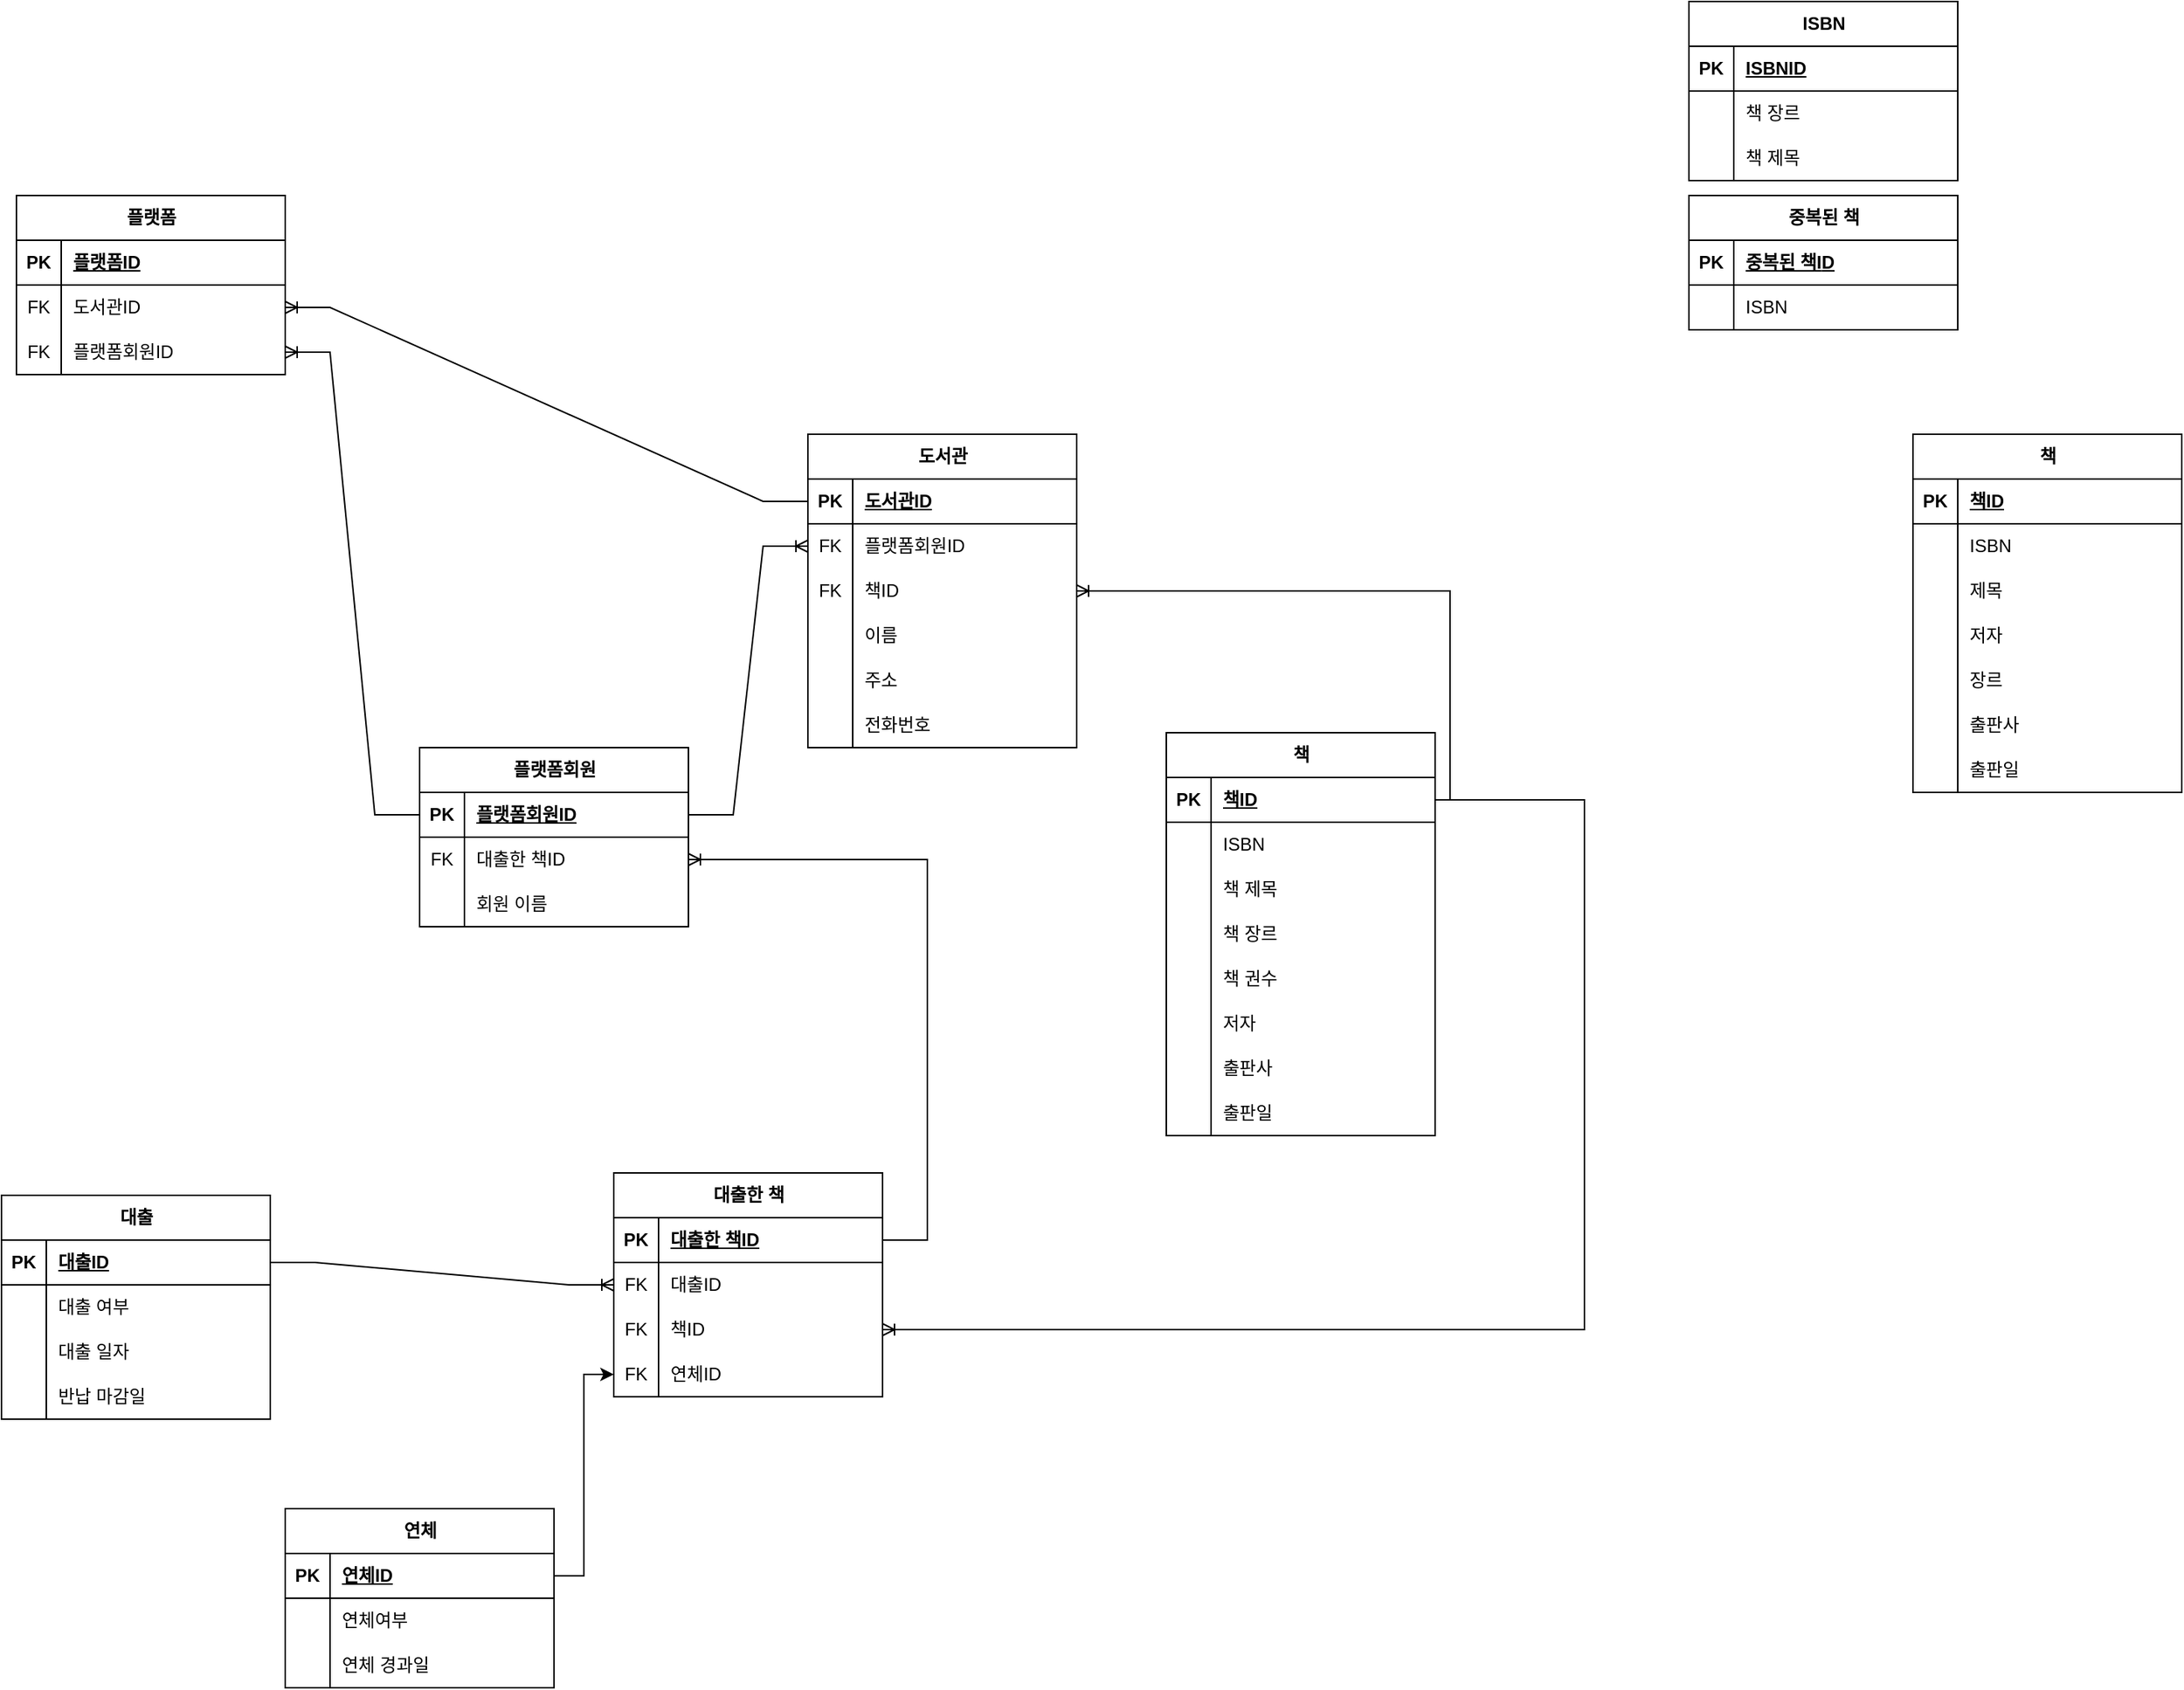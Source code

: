 <mxfile version="24.9.1">
  <diagram id="AEoXx_eNBDcW38sWcuFt" name="페이지-1">
    <mxGraphModel dx="2176" dy="3275" grid="1" gridSize="10" guides="1" tooltips="1" connect="1" arrows="1" fold="1" page="1" pageScale="1" pageWidth="827" pageHeight="1169" math="0" shadow="0">
      <root>
        <mxCell id="0" />
        <mxCell id="1" parent="0" />
        <mxCell id="KxK1jOh_eO-APewOJ8Tg-1" value="플랫폼회원" style="shape=table;startSize=30;container=1;collapsible=1;childLayout=tableLayout;fixedRows=1;rowLines=0;fontStyle=1;align=center;resizeLast=1;html=1;" vertex="1" parent="1">
          <mxGeometry x="110" y="240" width="180" height="120" as="geometry" />
        </mxCell>
        <mxCell id="KxK1jOh_eO-APewOJ8Tg-2" value="" style="shape=tableRow;horizontal=0;startSize=0;swimlaneHead=0;swimlaneBody=0;fillColor=none;collapsible=0;dropTarget=0;points=[[0,0.5],[1,0.5]];portConstraint=eastwest;top=0;left=0;right=0;bottom=1;" vertex="1" parent="KxK1jOh_eO-APewOJ8Tg-1">
          <mxGeometry y="30" width="180" height="30" as="geometry" />
        </mxCell>
        <mxCell id="KxK1jOh_eO-APewOJ8Tg-3" value="PK" style="shape=partialRectangle;connectable=0;fillColor=none;top=0;left=0;bottom=0;right=0;fontStyle=1;overflow=hidden;whiteSpace=wrap;html=1;" vertex="1" parent="KxK1jOh_eO-APewOJ8Tg-2">
          <mxGeometry width="30" height="30" as="geometry">
            <mxRectangle width="30" height="30" as="alternateBounds" />
          </mxGeometry>
        </mxCell>
        <mxCell id="KxK1jOh_eO-APewOJ8Tg-4" value="플랫폼회원ID" style="shape=partialRectangle;connectable=0;fillColor=none;top=0;left=0;bottom=0;right=0;align=left;spacingLeft=6;fontStyle=5;overflow=hidden;whiteSpace=wrap;html=1;" vertex="1" parent="KxK1jOh_eO-APewOJ8Tg-2">
          <mxGeometry x="30" width="150" height="30" as="geometry">
            <mxRectangle width="150" height="30" as="alternateBounds" />
          </mxGeometry>
        </mxCell>
        <mxCell id="KxK1jOh_eO-APewOJ8Tg-5" value="" style="shape=tableRow;horizontal=0;startSize=0;swimlaneHead=0;swimlaneBody=0;fillColor=none;collapsible=0;dropTarget=0;points=[[0,0.5],[1,0.5]];portConstraint=eastwest;top=0;left=0;right=0;bottom=0;" vertex="1" parent="KxK1jOh_eO-APewOJ8Tg-1">
          <mxGeometry y="60" width="180" height="30" as="geometry" />
        </mxCell>
        <mxCell id="KxK1jOh_eO-APewOJ8Tg-6" value="FK" style="shape=partialRectangle;connectable=0;fillColor=none;top=0;left=0;bottom=0;right=0;editable=1;overflow=hidden;whiteSpace=wrap;html=1;" vertex="1" parent="KxK1jOh_eO-APewOJ8Tg-5">
          <mxGeometry width="30" height="30" as="geometry">
            <mxRectangle width="30" height="30" as="alternateBounds" />
          </mxGeometry>
        </mxCell>
        <mxCell id="KxK1jOh_eO-APewOJ8Tg-7" value="대출한 책ID" style="shape=partialRectangle;connectable=0;fillColor=none;top=0;left=0;bottom=0;right=0;align=left;spacingLeft=6;overflow=hidden;whiteSpace=wrap;html=1;" vertex="1" parent="KxK1jOh_eO-APewOJ8Tg-5">
          <mxGeometry x="30" width="150" height="30" as="geometry">
            <mxRectangle width="150" height="30" as="alternateBounds" />
          </mxGeometry>
        </mxCell>
        <mxCell id="KxK1jOh_eO-APewOJ8Tg-8" value="" style="shape=tableRow;horizontal=0;startSize=0;swimlaneHead=0;swimlaneBody=0;fillColor=none;collapsible=0;dropTarget=0;points=[[0,0.5],[1,0.5]];portConstraint=eastwest;top=0;left=0;right=0;bottom=0;" vertex="1" parent="KxK1jOh_eO-APewOJ8Tg-1">
          <mxGeometry y="90" width="180" height="30" as="geometry" />
        </mxCell>
        <mxCell id="KxK1jOh_eO-APewOJ8Tg-9" value="" style="shape=partialRectangle;connectable=0;fillColor=none;top=0;left=0;bottom=0;right=0;editable=1;overflow=hidden;whiteSpace=wrap;html=1;" vertex="1" parent="KxK1jOh_eO-APewOJ8Tg-8">
          <mxGeometry width="30" height="30" as="geometry">
            <mxRectangle width="30" height="30" as="alternateBounds" />
          </mxGeometry>
        </mxCell>
        <mxCell id="KxK1jOh_eO-APewOJ8Tg-10" value="회원 이름" style="shape=partialRectangle;connectable=0;fillColor=none;top=0;left=0;bottom=0;right=0;align=left;spacingLeft=6;overflow=hidden;whiteSpace=wrap;html=1;" vertex="1" parent="KxK1jOh_eO-APewOJ8Tg-8">
          <mxGeometry x="30" width="150" height="30" as="geometry">
            <mxRectangle width="150" height="30" as="alternateBounds" />
          </mxGeometry>
        </mxCell>
        <mxCell id="KxK1jOh_eO-APewOJ8Tg-27" value="대출" style="shape=table;startSize=30;container=1;collapsible=1;childLayout=tableLayout;fixedRows=1;rowLines=0;fontStyle=1;align=center;resizeLast=1;html=1;" vertex="1" parent="1">
          <mxGeometry x="-170" y="540" width="180" height="150" as="geometry" />
        </mxCell>
        <mxCell id="KxK1jOh_eO-APewOJ8Tg-28" value="" style="shape=tableRow;horizontal=0;startSize=0;swimlaneHead=0;swimlaneBody=0;fillColor=none;collapsible=0;dropTarget=0;points=[[0,0.5],[1,0.5]];portConstraint=eastwest;top=0;left=0;right=0;bottom=1;" vertex="1" parent="KxK1jOh_eO-APewOJ8Tg-27">
          <mxGeometry y="30" width="180" height="30" as="geometry" />
        </mxCell>
        <mxCell id="KxK1jOh_eO-APewOJ8Tg-29" value="PK" style="shape=partialRectangle;connectable=0;fillColor=none;top=0;left=0;bottom=0;right=0;fontStyle=1;overflow=hidden;whiteSpace=wrap;html=1;" vertex="1" parent="KxK1jOh_eO-APewOJ8Tg-28">
          <mxGeometry width="30" height="30" as="geometry">
            <mxRectangle width="30" height="30" as="alternateBounds" />
          </mxGeometry>
        </mxCell>
        <mxCell id="KxK1jOh_eO-APewOJ8Tg-30" value="대출ID" style="shape=partialRectangle;connectable=0;fillColor=none;top=0;left=0;bottom=0;right=0;align=left;spacingLeft=6;fontStyle=5;overflow=hidden;whiteSpace=wrap;html=1;" vertex="1" parent="KxK1jOh_eO-APewOJ8Tg-28">
          <mxGeometry x="30" width="150" height="30" as="geometry">
            <mxRectangle width="150" height="30" as="alternateBounds" />
          </mxGeometry>
        </mxCell>
        <mxCell id="KxK1jOh_eO-APewOJ8Tg-34" value="" style="shape=tableRow;horizontal=0;startSize=0;swimlaneHead=0;swimlaneBody=0;fillColor=none;collapsible=0;dropTarget=0;points=[[0,0.5],[1,0.5]];portConstraint=eastwest;top=0;left=0;right=0;bottom=0;" vertex="1" parent="KxK1jOh_eO-APewOJ8Tg-27">
          <mxGeometry y="60" width="180" height="30" as="geometry" />
        </mxCell>
        <mxCell id="KxK1jOh_eO-APewOJ8Tg-35" value="" style="shape=partialRectangle;connectable=0;fillColor=none;top=0;left=0;bottom=0;right=0;editable=1;overflow=hidden;whiteSpace=wrap;html=1;" vertex="1" parent="KxK1jOh_eO-APewOJ8Tg-34">
          <mxGeometry width="30" height="30" as="geometry">
            <mxRectangle width="30" height="30" as="alternateBounds" />
          </mxGeometry>
        </mxCell>
        <mxCell id="KxK1jOh_eO-APewOJ8Tg-36" value="대출 여부" style="shape=partialRectangle;connectable=0;fillColor=none;top=0;left=0;bottom=0;right=0;align=left;spacingLeft=6;overflow=hidden;whiteSpace=wrap;html=1;" vertex="1" parent="KxK1jOh_eO-APewOJ8Tg-34">
          <mxGeometry x="30" width="150" height="30" as="geometry">
            <mxRectangle width="150" height="30" as="alternateBounds" />
          </mxGeometry>
        </mxCell>
        <mxCell id="KxK1jOh_eO-APewOJ8Tg-37" value="" style="shape=tableRow;horizontal=0;startSize=0;swimlaneHead=0;swimlaneBody=0;fillColor=none;collapsible=0;dropTarget=0;points=[[0,0.5],[1,0.5]];portConstraint=eastwest;top=0;left=0;right=0;bottom=0;" vertex="1" parent="KxK1jOh_eO-APewOJ8Tg-27">
          <mxGeometry y="90" width="180" height="30" as="geometry" />
        </mxCell>
        <mxCell id="KxK1jOh_eO-APewOJ8Tg-38" value="" style="shape=partialRectangle;connectable=0;fillColor=none;top=0;left=0;bottom=0;right=0;editable=1;overflow=hidden;whiteSpace=wrap;html=1;" vertex="1" parent="KxK1jOh_eO-APewOJ8Tg-37">
          <mxGeometry width="30" height="30" as="geometry">
            <mxRectangle width="30" height="30" as="alternateBounds" />
          </mxGeometry>
        </mxCell>
        <mxCell id="KxK1jOh_eO-APewOJ8Tg-39" value="대출 일자" style="shape=partialRectangle;connectable=0;fillColor=none;top=0;left=0;bottom=0;right=0;align=left;spacingLeft=6;overflow=hidden;whiteSpace=wrap;html=1;" vertex="1" parent="KxK1jOh_eO-APewOJ8Tg-37">
          <mxGeometry x="30" width="150" height="30" as="geometry">
            <mxRectangle width="150" height="30" as="alternateBounds" />
          </mxGeometry>
        </mxCell>
        <mxCell id="KxK1jOh_eO-APewOJ8Tg-40" value="" style="shape=tableRow;horizontal=0;startSize=0;swimlaneHead=0;swimlaneBody=0;fillColor=none;collapsible=0;dropTarget=0;points=[[0,0.5],[1,0.5]];portConstraint=eastwest;top=0;left=0;right=0;bottom=0;" vertex="1" parent="KxK1jOh_eO-APewOJ8Tg-27">
          <mxGeometry y="120" width="180" height="30" as="geometry" />
        </mxCell>
        <mxCell id="KxK1jOh_eO-APewOJ8Tg-41" value="" style="shape=partialRectangle;connectable=0;fillColor=none;top=0;left=0;bottom=0;right=0;editable=1;overflow=hidden;whiteSpace=wrap;html=1;" vertex="1" parent="KxK1jOh_eO-APewOJ8Tg-40">
          <mxGeometry width="30" height="30" as="geometry">
            <mxRectangle width="30" height="30" as="alternateBounds" />
          </mxGeometry>
        </mxCell>
        <mxCell id="KxK1jOh_eO-APewOJ8Tg-42" value="반납 마감일" style="shape=partialRectangle;connectable=0;fillColor=none;top=0;left=0;bottom=0;right=0;align=left;spacingLeft=6;overflow=hidden;whiteSpace=wrap;html=1;" vertex="1" parent="KxK1jOh_eO-APewOJ8Tg-40">
          <mxGeometry x="30" width="150" height="30" as="geometry">
            <mxRectangle width="150" height="30" as="alternateBounds" />
          </mxGeometry>
        </mxCell>
        <mxCell id="KxK1jOh_eO-APewOJ8Tg-56" value="도서관" style="shape=table;startSize=30;container=1;collapsible=1;childLayout=tableLayout;fixedRows=1;rowLines=0;fontStyle=1;align=center;resizeLast=1;html=1;" vertex="1" parent="1">
          <mxGeometry x="370" y="30" width="180" height="210" as="geometry" />
        </mxCell>
        <mxCell id="KxK1jOh_eO-APewOJ8Tg-57" value="" style="shape=tableRow;horizontal=0;startSize=0;swimlaneHead=0;swimlaneBody=0;fillColor=none;collapsible=0;dropTarget=0;points=[[0,0.5],[1,0.5]];portConstraint=eastwest;top=0;left=0;right=0;bottom=1;" vertex="1" parent="KxK1jOh_eO-APewOJ8Tg-56">
          <mxGeometry y="30" width="180" height="30" as="geometry" />
        </mxCell>
        <mxCell id="KxK1jOh_eO-APewOJ8Tg-58" value="PK" style="shape=partialRectangle;connectable=0;fillColor=none;top=0;left=0;bottom=0;right=0;fontStyle=1;overflow=hidden;whiteSpace=wrap;html=1;" vertex="1" parent="KxK1jOh_eO-APewOJ8Tg-57">
          <mxGeometry width="30" height="30" as="geometry">
            <mxRectangle width="30" height="30" as="alternateBounds" />
          </mxGeometry>
        </mxCell>
        <mxCell id="KxK1jOh_eO-APewOJ8Tg-59" value="도서관ID" style="shape=partialRectangle;connectable=0;fillColor=none;top=0;left=0;bottom=0;right=0;align=left;spacingLeft=6;fontStyle=5;overflow=hidden;whiteSpace=wrap;html=1;" vertex="1" parent="KxK1jOh_eO-APewOJ8Tg-57">
          <mxGeometry x="30" width="150" height="30" as="geometry">
            <mxRectangle width="150" height="30" as="alternateBounds" />
          </mxGeometry>
        </mxCell>
        <mxCell id="KxK1jOh_eO-APewOJ8Tg-60" value="" style="shape=tableRow;horizontal=0;startSize=0;swimlaneHead=0;swimlaneBody=0;fillColor=none;collapsible=0;dropTarget=0;points=[[0,0.5],[1,0.5]];portConstraint=eastwest;top=0;left=0;right=0;bottom=0;" vertex="1" parent="KxK1jOh_eO-APewOJ8Tg-56">
          <mxGeometry y="60" width="180" height="30" as="geometry" />
        </mxCell>
        <mxCell id="KxK1jOh_eO-APewOJ8Tg-61" value="FK" style="shape=partialRectangle;connectable=0;fillColor=none;top=0;left=0;bottom=0;right=0;editable=1;overflow=hidden;whiteSpace=wrap;html=1;" vertex="1" parent="KxK1jOh_eO-APewOJ8Tg-60">
          <mxGeometry width="30" height="30" as="geometry">
            <mxRectangle width="30" height="30" as="alternateBounds" />
          </mxGeometry>
        </mxCell>
        <mxCell id="KxK1jOh_eO-APewOJ8Tg-62" value="플랫폼회원ID" style="shape=partialRectangle;connectable=0;fillColor=none;top=0;left=0;bottom=0;right=0;align=left;spacingLeft=6;overflow=hidden;whiteSpace=wrap;html=1;" vertex="1" parent="KxK1jOh_eO-APewOJ8Tg-60">
          <mxGeometry x="30" width="150" height="30" as="geometry">
            <mxRectangle width="150" height="30" as="alternateBounds" />
          </mxGeometry>
        </mxCell>
        <mxCell id="KxK1jOh_eO-APewOJ8Tg-63" value="" style="shape=tableRow;horizontal=0;startSize=0;swimlaneHead=0;swimlaneBody=0;fillColor=none;collapsible=0;dropTarget=0;points=[[0,0.5],[1,0.5]];portConstraint=eastwest;top=0;left=0;right=0;bottom=0;" vertex="1" parent="KxK1jOh_eO-APewOJ8Tg-56">
          <mxGeometry y="90" width="180" height="30" as="geometry" />
        </mxCell>
        <mxCell id="KxK1jOh_eO-APewOJ8Tg-64" value="FK" style="shape=partialRectangle;connectable=0;fillColor=none;top=0;left=0;bottom=0;right=0;editable=1;overflow=hidden;whiteSpace=wrap;html=1;" vertex="1" parent="KxK1jOh_eO-APewOJ8Tg-63">
          <mxGeometry width="30" height="30" as="geometry">
            <mxRectangle width="30" height="30" as="alternateBounds" />
          </mxGeometry>
        </mxCell>
        <mxCell id="KxK1jOh_eO-APewOJ8Tg-65" value="책ID" style="shape=partialRectangle;connectable=0;fillColor=none;top=0;left=0;bottom=0;right=0;align=left;spacingLeft=6;overflow=hidden;whiteSpace=wrap;html=1;" vertex="1" parent="KxK1jOh_eO-APewOJ8Tg-63">
          <mxGeometry x="30" width="150" height="30" as="geometry">
            <mxRectangle width="150" height="30" as="alternateBounds" />
          </mxGeometry>
        </mxCell>
        <mxCell id="KxK1jOh_eO-APewOJ8Tg-226" value="" style="shape=tableRow;horizontal=0;startSize=0;swimlaneHead=0;swimlaneBody=0;fillColor=none;collapsible=0;dropTarget=0;points=[[0,0.5],[1,0.5]];portConstraint=eastwest;top=0;left=0;right=0;bottom=0;" vertex="1" parent="KxK1jOh_eO-APewOJ8Tg-56">
          <mxGeometry y="120" width="180" height="30" as="geometry" />
        </mxCell>
        <mxCell id="KxK1jOh_eO-APewOJ8Tg-227" value="&amp;nbsp;" style="shape=partialRectangle;connectable=0;fillColor=none;top=0;left=0;bottom=0;right=0;editable=1;overflow=hidden;whiteSpace=wrap;html=1;" vertex="1" parent="KxK1jOh_eO-APewOJ8Tg-226">
          <mxGeometry width="30" height="30" as="geometry">
            <mxRectangle width="30" height="30" as="alternateBounds" />
          </mxGeometry>
        </mxCell>
        <mxCell id="KxK1jOh_eO-APewOJ8Tg-228" value="이름" style="shape=partialRectangle;connectable=0;fillColor=none;top=0;left=0;bottom=0;right=0;align=left;spacingLeft=6;overflow=hidden;whiteSpace=wrap;html=1;" vertex="1" parent="KxK1jOh_eO-APewOJ8Tg-226">
          <mxGeometry x="30" width="150" height="30" as="geometry">
            <mxRectangle width="150" height="30" as="alternateBounds" />
          </mxGeometry>
        </mxCell>
        <mxCell id="KxK1jOh_eO-APewOJ8Tg-232" value="" style="shape=tableRow;horizontal=0;startSize=0;swimlaneHead=0;swimlaneBody=0;fillColor=none;collapsible=0;dropTarget=0;points=[[0,0.5],[1,0.5]];portConstraint=eastwest;top=0;left=0;right=0;bottom=0;" vertex="1" parent="KxK1jOh_eO-APewOJ8Tg-56">
          <mxGeometry y="150" width="180" height="30" as="geometry" />
        </mxCell>
        <mxCell id="KxK1jOh_eO-APewOJ8Tg-233" value="&amp;nbsp;" style="shape=partialRectangle;connectable=0;fillColor=none;top=0;left=0;bottom=0;right=0;editable=1;overflow=hidden;whiteSpace=wrap;html=1;" vertex="1" parent="KxK1jOh_eO-APewOJ8Tg-232">
          <mxGeometry width="30" height="30" as="geometry">
            <mxRectangle width="30" height="30" as="alternateBounds" />
          </mxGeometry>
        </mxCell>
        <mxCell id="KxK1jOh_eO-APewOJ8Tg-234" value="주소" style="shape=partialRectangle;connectable=0;fillColor=none;top=0;left=0;bottom=0;right=0;align=left;spacingLeft=6;overflow=hidden;whiteSpace=wrap;html=1;" vertex="1" parent="KxK1jOh_eO-APewOJ8Tg-232">
          <mxGeometry x="30" width="150" height="30" as="geometry">
            <mxRectangle width="150" height="30" as="alternateBounds" />
          </mxGeometry>
        </mxCell>
        <mxCell id="KxK1jOh_eO-APewOJ8Tg-229" value="" style="shape=tableRow;horizontal=0;startSize=0;swimlaneHead=0;swimlaneBody=0;fillColor=none;collapsible=0;dropTarget=0;points=[[0,0.5],[1,0.5]];portConstraint=eastwest;top=0;left=0;right=0;bottom=0;" vertex="1" parent="KxK1jOh_eO-APewOJ8Tg-56">
          <mxGeometry y="180" width="180" height="30" as="geometry" />
        </mxCell>
        <mxCell id="KxK1jOh_eO-APewOJ8Tg-230" value="&amp;nbsp;" style="shape=partialRectangle;connectable=0;fillColor=none;top=0;left=0;bottom=0;right=0;editable=1;overflow=hidden;whiteSpace=wrap;html=1;" vertex="1" parent="KxK1jOh_eO-APewOJ8Tg-229">
          <mxGeometry width="30" height="30" as="geometry">
            <mxRectangle width="30" height="30" as="alternateBounds" />
          </mxGeometry>
        </mxCell>
        <mxCell id="KxK1jOh_eO-APewOJ8Tg-231" value="전화번호" style="shape=partialRectangle;connectable=0;fillColor=none;top=0;left=0;bottom=0;right=0;align=left;spacingLeft=6;overflow=hidden;whiteSpace=wrap;html=1;" vertex="1" parent="KxK1jOh_eO-APewOJ8Tg-229">
          <mxGeometry x="30" width="150" height="30" as="geometry">
            <mxRectangle width="150" height="30" as="alternateBounds" />
          </mxGeometry>
        </mxCell>
        <mxCell id="KxK1jOh_eO-APewOJ8Tg-70" value="" style="edgeStyle=entityRelationEdgeStyle;fontSize=12;html=1;endArrow=ERoneToMany;rounded=0;exitX=1;exitY=0.5;exitDx=0;exitDy=0;entryX=0;entryY=0.5;entryDx=0;entryDy=0;" edge="1" parent="1" source="KxK1jOh_eO-APewOJ8Tg-2" target="KxK1jOh_eO-APewOJ8Tg-60">
          <mxGeometry width="100" height="100" relative="1" as="geometry">
            <mxPoint x="320" y="450" as="sourcePoint" />
            <mxPoint x="420" y="350" as="targetPoint" />
          </mxGeometry>
        </mxCell>
        <mxCell id="KxK1jOh_eO-APewOJ8Tg-73" value="" style="edgeStyle=entityRelationEdgeStyle;fontSize=12;html=1;endArrow=ERoneToMany;rounded=0;exitX=1;exitY=0.5;exitDx=0;exitDy=0;entryX=0;entryY=0.5;entryDx=0;entryDy=0;" edge="1" parent="1" source="KxK1jOh_eO-APewOJ8Tg-28" target="KxK1jOh_eO-APewOJ8Tg-80">
          <mxGeometry width="100" height="100" relative="1" as="geometry">
            <mxPoint x="320" y="450" as="sourcePoint" />
            <mxPoint x="420" y="350" as="targetPoint" />
          </mxGeometry>
        </mxCell>
        <mxCell id="KxK1jOh_eO-APewOJ8Tg-74" value="" style="edgeStyle=orthogonalEdgeStyle;fontSize=12;html=1;endArrow=ERoneToMany;rounded=0;exitX=1;exitY=0.5;exitDx=0;exitDy=0;entryX=1;entryY=0.5;entryDx=0;entryDy=0;" edge="1" parent="1" source="KxK1jOh_eO-APewOJ8Tg-152" target="KxK1jOh_eO-APewOJ8Tg-63">
          <mxGeometry width="100" height="100" relative="1" as="geometry">
            <mxPoint x="820" y="315" as="sourcePoint" />
            <mxPoint x="420" y="350" as="targetPoint" />
          </mxGeometry>
        </mxCell>
        <mxCell id="KxK1jOh_eO-APewOJ8Tg-76" value="대출한 책" style="shape=table;startSize=30;container=1;collapsible=1;childLayout=tableLayout;fixedRows=1;rowLines=0;fontStyle=1;align=center;resizeLast=1;html=1;" vertex="1" parent="1">
          <mxGeometry x="240" y="525" width="180" height="150" as="geometry" />
        </mxCell>
        <mxCell id="KxK1jOh_eO-APewOJ8Tg-77" value="" style="shape=tableRow;horizontal=0;startSize=0;swimlaneHead=0;swimlaneBody=0;fillColor=none;collapsible=0;dropTarget=0;points=[[0,0.5],[1,0.5]];portConstraint=eastwest;top=0;left=0;right=0;bottom=1;" vertex="1" parent="KxK1jOh_eO-APewOJ8Tg-76">
          <mxGeometry y="30" width="180" height="30" as="geometry" />
        </mxCell>
        <mxCell id="KxK1jOh_eO-APewOJ8Tg-78" value="PK" style="shape=partialRectangle;connectable=0;fillColor=none;top=0;left=0;bottom=0;right=0;fontStyle=1;overflow=hidden;whiteSpace=wrap;html=1;" vertex="1" parent="KxK1jOh_eO-APewOJ8Tg-77">
          <mxGeometry width="30" height="30" as="geometry">
            <mxRectangle width="30" height="30" as="alternateBounds" />
          </mxGeometry>
        </mxCell>
        <mxCell id="KxK1jOh_eO-APewOJ8Tg-79" value="대출한 책ID" style="shape=partialRectangle;connectable=0;fillColor=none;top=0;left=0;bottom=0;right=0;align=left;spacingLeft=6;fontStyle=5;overflow=hidden;whiteSpace=wrap;html=1;" vertex="1" parent="KxK1jOh_eO-APewOJ8Tg-77">
          <mxGeometry x="30" width="150" height="30" as="geometry">
            <mxRectangle width="150" height="30" as="alternateBounds" />
          </mxGeometry>
        </mxCell>
        <mxCell id="KxK1jOh_eO-APewOJ8Tg-80" value="" style="shape=tableRow;horizontal=0;startSize=0;swimlaneHead=0;swimlaneBody=0;fillColor=none;collapsible=0;dropTarget=0;points=[[0,0.5],[1,0.5]];portConstraint=eastwest;top=0;left=0;right=0;bottom=0;" vertex="1" parent="KxK1jOh_eO-APewOJ8Tg-76">
          <mxGeometry y="60" width="180" height="30" as="geometry" />
        </mxCell>
        <mxCell id="KxK1jOh_eO-APewOJ8Tg-81" value="FK" style="shape=partialRectangle;connectable=0;fillColor=none;top=0;left=0;bottom=0;right=0;editable=1;overflow=hidden;whiteSpace=wrap;html=1;" vertex="1" parent="KxK1jOh_eO-APewOJ8Tg-80">
          <mxGeometry width="30" height="30" as="geometry">
            <mxRectangle width="30" height="30" as="alternateBounds" />
          </mxGeometry>
        </mxCell>
        <mxCell id="KxK1jOh_eO-APewOJ8Tg-82" value="대출ID" style="shape=partialRectangle;connectable=0;fillColor=none;top=0;left=0;bottom=0;right=0;align=left;spacingLeft=6;overflow=hidden;whiteSpace=wrap;html=1;" vertex="1" parent="KxK1jOh_eO-APewOJ8Tg-80">
          <mxGeometry x="30" width="150" height="30" as="geometry">
            <mxRectangle width="150" height="30" as="alternateBounds" />
          </mxGeometry>
        </mxCell>
        <mxCell id="KxK1jOh_eO-APewOJ8Tg-206" value="" style="shape=tableRow;horizontal=0;startSize=0;swimlaneHead=0;swimlaneBody=0;fillColor=none;collapsible=0;dropTarget=0;points=[[0,0.5],[1,0.5]];portConstraint=eastwest;top=0;left=0;right=0;bottom=0;" vertex="1" parent="KxK1jOh_eO-APewOJ8Tg-76">
          <mxGeometry y="90" width="180" height="30" as="geometry" />
        </mxCell>
        <mxCell id="KxK1jOh_eO-APewOJ8Tg-207" value="FK" style="shape=partialRectangle;connectable=0;fillColor=none;top=0;left=0;bottom=0;right=0;editable=1;overflow=hidden;whiteSpace=wrap;html=1;" vertex="1" parent="KxK1jOh_eO-APewOJ8Tg-206">
          <mxGeometry width="30" height="30" as="geometry">
            <mxRectangle width="30" height="30" as="alternateBounds" />
          </mxGeometry>
        </mxCell>
        <mxCell id="KxK1jOh_eO-APewOJ8Tg-208" value="책ID" style="shape=partialRectangle;connectable=0;fillColor=none;top=0;left=0;bottom=0;right=0;align=left;spacingLeft=6;overflow=hidden;whiteSpace=wrap;html=1;" vertex="1" parent="KxK1jOh_eO-APewOJ8Tg-206">
          <mxGeometry x="30" width="150" height="30" as="geometry">
            <mxRectangle width="150" height="30" as="alternateBounds" />
          </mxGeometry>
        </mxCell>
        <mxCell id="KxK1jOh_eO-APewOJ8Tg-83" value="" style="shape=tableRow;horizontal=0;startSize=0;swimlaneHead=0;swimlaneBody=0;fillColor=none;collapsible=0;dropTarget=0;points=[[0,0.5],[1,0.5]];portConstraint=eastwest;top=0;left=0;right=0;bottom=0;" vertex="1" parent="KxK1jOh_eO-APewOJ8Tg-76">
          <mxGeometry y="120" width="180" height="30" as="geometry" />
        </mxCell>
        <mxCell id="KxK1jOh_eO-APewOJ8Tg-84" value="FK" style="shape=partialRectangle;connectable=0;fillColor=none;top=0;left=0;bottom=0;right=0;editable=1;overflow=hidden;whiteSpace=wrap;html=1;" vertex="1" parent="KxK1jOh_eO-APewOJ8Tg-83">
          <mxGeometry width="30" height="30" as="geometry">
            <mxRectangle width="30" height="30" as="alternateBounds" />
          </mxGeometry>
        </mxCell>
        <mxCell id="KxK1jOh_eO-APewOJ8Tg-85" value="연체ID" style="shape=partialRectangle;connectable=0;fillColor=none;top=0;left=0;bottom=0;right=0;align=left;spacingLeft=6;overflow=hidden;whiteSpace=wrap;html=1;" vertex="1" parent="KxK1jOh_eO-APewOJ8Tg-83">
          <mxGeometry x="30" width="150" height="30" as="geometry">
            <mxRectangle width="150" height="30" as="alternateBounds" />
          </mxGeometry>
        </mxCell>
        <mxCell id="KxK1jOh_eO-APewOJ8Tg-89" value="" style="edgeStyle=orthogonalEdgeStyle;fontSize=12;html=1;endArrow=ERoneToMany;rounded=0;exitX=1;exitY=0.5;exitDx=0;exitDy=0;entryX=1;entryY=0.5;entryDx=0;entryDy=0;" edge="1" parent="1" source="KxK1jOh_eO-APewOJ8Tg-152" target="KxK1jOh_eO-APewOJ8Tg-206">
          <mxGeometry width="100" height="100" relative="1" as="geometry">
            <mxPoint x="820" y="315" as="sourcePoint" />
            <mxPoint x="740" y="280" as="targetPoint" />
            <Array as="points">
              <mxPoint x="890" y="275" />
              <mxPoint x="890" y="630" />
            </Array>
          </mxGeometry>
        </mxCell>
        <mxCell id="KxK1jOh_eO-APewOJ8Tg-105" value="플랫폼" style="shape=table;startSize=30;container=1;collapsible=1;childLayout=tableLayout;fixedRows=1;rowLines=0;fontStyle=1;align=center;resizeLast=1;html=1;" vertex="1" parent="1">
          <mxGeometry x="-160" y="-130" width="180" height="120" as="geometry" />
        </mxCell>
        <mxCell id="KxK1jOh_eO-APewOJ8Tg-106" value="" style="shape=tableRow;horizontal=0;startSize=0;swimlaneHead=0;swimlaneBody=0;fillColor=none;collapsible=0;dropTarget=0;points=[[0,0.5],[1,0.5]];portConstraint=eastwest;top=0;left=0;right=0;bottom=1;" vertex="1" parent="KxK1jOh_eO-APewOJ8Tg-105">
          <mxGeometry y="30" width="180" height="30" as="geometry" />
        </mxCell>
        <mxCell id="KxK1jOh_eO-APewOJ8Tg-107" value="PK" style="shape=partialRectangle;connectable=0;fillColor=none;top=0;left=0;bottom=0;right=0;fontStyle=1;overflow=hidden;whiteSpace=wrap;html=1;" vertex="1" parent="KxK1jOh_eO-APewOJ8Tg-106">
          <mxGeometry width="30" height="30" as="geometry">
            <mxRectangle width="30" height="30" as="alternateBounds" />
          </mxGeometry>
        </mxCell>
        <mxCell id="KxK1jOh_eO-APewOJ8Tg-108" value="플랫폼ID" style="shape=partialRectangle;connectable=0;fillColor=none;top=0;left=0;bottom=0;right=0;align=left;spacingLeft=6;fontStyle=5;overflow=hidden;whiteSpace=wrap;html=1;" vertex="1" parent="KxK1jOh_eO-APewOJ8Tg-106">
          <mxGeometry x="30" width="150" height="30" as="geometry">
            <mxRectangle width="150" height="30" as="alternateBounds" />
          </mxGeometry>
        </mxCell>
        <mxCell id="KxK1jOh_eO-APewOJ8Tg-109" value="" style="shape=tableRow;horizontal=0;startSize=0;swimlaneHead=0;swimlaneBody=0;fillColor=none;collapsible=0;dropTarget=0;points=[[0,0.5],[1,0.5]];portConstraint=eastwest;top=0;left=0;right=0;bottom=0;" vertex="1" parent="KxK1jOh_eO-APewOJ8Tg-105">
          <mxGeometry y="60" width="180" height="30" as="geometry" />
        </mxCell>
        <mxCell id="KxK1jOh_eO-APewOJ8Tg-110" value="FK" style="shape=partialRectangle;connectable=0;fillColor=none;top=0;left=0;bottom=0;right=0;editable=1;overflow=hidden;whiteSpace=wrap;html=1;" vertex="1" parent="KxK1jOh_eO-APewOJ8Tg-109">
          <mxGeometry width="30" height="30" as="geometry">
            <mxRectangle width="30" height="30" as="alternateBounds" />
          </mxGeometry>
        </mxCell>
        <mxCell id="KxK1jOh_eO-APewOJ8Tg-111" value="도서관ID" style="shape=partialRectangle;connectable=0;fillColor=none;top=0;left=0;bottom=0;right=0;align=left;spacingLeft=6;overflow=hidden;whiteSpace=wrap;html=1;" vertex="1" parent="KxK1jOh_eO-APewOJ8Tg-109">
          <mxGeometry x="30" width="150" height="30" as="geometry">
            <mxRectangle width="150" height="30" as="alternateBounds" />
          </mxGeometry>
        </mxCell>
        <mxCell id="KxK1jOh_eO-APewOJ8Tg-112" value="" style="shape=tableRow;horizontal=0;startSize=0;swimlaneHead=0;swimlaneBody=0;fillColor=none;collapsible=0;dropTarget=0;points=[[0,0.5],[1,0.5]];portConstraint=eastwest;top=0;left=0;right=0;bottom=0;" vertex="1" parent="KxK1jOh_eO-APewOJ8Tg-105">
          <mxGeometry y="90" width="180" height="30" as="geometry" />
        </mxCell>
        <mxCell id="KxK1jOh_eO-APewOJ8Tg-113" value="FK" style="shape=partialRectangle;connectable=0;fillColor=none;top=0;left=0;bottom=0;right=0;editable=1;overflow=hidden;whiteSpace=wrap;html=1;" vertex="1" parent="KxK1jOh_eO-APewOJ8Tg-112">
          <mxGeometry width="30" height="30" as="geometry">
            <mxRectangle width="30" height="30" as="alternateBounds" />
          </mxGeometry>
        </mxCell>
        <mxCell id="KxK1jOh_eO-APewOJ8Tg-114" value="플랫폼회원ID" style="shape=partialRectangle;connectable=0;fillColor=none;top=0;left=0;bottom=0;right=0;align=left;spacingLeft=6;overflow=hidden;whiteSpace=wrap;html=1;" vertex="1" parent="KxK1jOh_eO-APewOJ8Tg-112">
          <mxGeometry x="30" width="150" height="30" as="geometry">
            <mxRectangle width="150" height="30" as="alternateBounds" />
          </mxGeometry>
        </mxCell>
        <mxCell id="KxK1jOh_eO-APewOJ8Tg-118" value="" style="edgeStyle=entityRelationEdgeStyle;fontSize=12;html=1;endArrow=ERoneToMany;rounded=0;exitX=0;exitY=0.5;exitDx=0;exitDy=0;entryX=1;entryY=0.5;entryDx=0;entryDy=0;" edge="1" parent="1" source="KxK1jOh_eO-APewOJ8Tg-57" target="KxK1jOh_eO-APewOJ8Tg-109">
          <mxGeometry width="100" height="100" relative="1" as="geometry">
            <mxPoint x="550" y="200" as="sourcePoint" />
            <mxPoint x="650" y="100" as="targetPoint" />
          </mxGeometry>
        </mxCell>
        <mxCell id="KxK1jOh_eO-APewOJ8Tg-136" value="" style="edgeStyle=entityRelationEdgeStyle;fontSize=12;html=1;endArrow=ERoneToMany;rounded=0;exitX=0;exitY=0.5;exitDx=0;exitDy=0;entryX=1;entryY=0.5;entryDx=0;entryDy=0;" edge="1" parent="1" source="KxK1jOh_eO-APewOJ8Tg-2" target="KxK1jOh_eO-APewOJ8Tg-112">
          <mxGeometry width="100" height="100" relative="1" as="geometry">
            <mxPoint x="140" y="350" as="sourcePoint" />
            <mxPoint x="-90" y="260" as="targetPoint" />
          </mxGeometry>
        </mxCell>
        <mxCell id="KxK1jOh_eO-APewOJ8Tg-140" value="" style="edgeStyle=entityRelationEdgeStyle;fontSize=12;html=1;endArrow=ERoneToMany;rounded=0;entryX=1;entryY=0.5;entryDx=0;entryDy=0;" edge="1" parent="1" source="KxK1jOh_eO-APewOJ8Tg-77" target="KxK1jOh_eO-APewOJ8Tg-5">
          <mxGeometry width="100" height="100" relative="1" as="geometry">
            <mxPoint x="440" y="570" as="sourcePoint" />
            <mxPoint x="540" y="470" as="targetPoint" />
          </mxGeometry>
        </mxCell>
        <mxCell id="KxK1jOh_eO-APewOJ8Tg-151" value="책" style="shape=table;startSize=30;container=1;collapsible=1;childLayout=tableLayout;fixedRows=1;rowLines=0;fontStyle=1;align=center;resizeLast=1;html=1;" vertex="1" parent="1">
          <mxGeometry x="610" y="230" width="180" height="270" as="geometry" />
        </mxCell>
        <mxCell id="KxK1jOh_eO-APewOJ8Tg-152" value="" style="shape=tableRow;horizontal=0;startSize=0;swimlaneHead=0;swimlaneBody=0;fillColor=none;collapsible=0;dropTarget=0;points=[[0,0.5],[1,0.5]];portConstraint=eastwest;top=0;left=0;right=0;bottom=1;" vertex="1" parent="KxK1jOh_eO-APewOJ8Tg-151">
          <mxGeometry y="30" width="180" height="30" as="geometry" />
        </mxCell>
        <mxCell id="KxK1jOh_eO-APewOJ8Tg-153" value="PK" style="shape=partialRectangle;connectable=0;fillColor=none;top=0;left=0;bottom=0;right=0;fontStyle=1;overflow=hidden;whiteSpace=wrap;html=1;" vertex="1" parent="KxK1jOh_eO-APewOJ8Tg-152">
          <mxGeometry width="30" height="30" as="geometry">
            <mxRectangle width="30" height="30" as="alternateBounds" />
          </mxGeometry>
        </mxCell>
        <mxCell id="KxK1jOh_eO-APewOJ8Tg-154" value="책ID" style="shape=partialRectangle;connectable=0;fillColor=none;top=0;left=0;bottom=0;right=0;align=left;spacingLeft=6;fontStyle=5;overflow=hidden;whiteSpace=wrap;html=1;" vertex="1" parent="KxK1jOh_eO-APewOJ8Tg-152">
          <mxGeometry x="30" width="150" height="30" as="geometry">
            <mxRectangle width="150" height="30" as="alternateBounds" />
          </mxGeometry>
        </mxCell>
        <mxCell id="KxK1jOh_eO-APewOJ8Tg-155" value="" style="shape=tableRow;horizontal=0;startSize=0;swimlaneHead=0;swimlaneBody=0;fillColor=none;collapsible=0;dropTarget=0;points=[[0,0.5],[1,0.5]];portConstraint=eastwest;top=0;left=0;right=0;bottom=0;" vertex="1" parent="KxK1jOh_eO-APewOJ8Tg-151">
          <mxGeometry y="60" width="180" height="30" as="geometry" />
        </mxCell>
        <mxCell id="KxK1jOh_eO-APewOJ8Tg-156" value="" style="shape=partialRectangle;connectable=0;fillColor=none;top=0;left=0;bottom=0;right=0;editable=1;overflow=hidden;whiteSpace=wrap;html=1;" vertex="1" parent="KxK1jOh_eO-APewOJ8Tg-155">
          <mxGeometry width="30" height="30" as="geometry">
            <mxRectangle width="30" height="30" as="alternateBounds" />
          </mxGeometry>
        </mxCell>
        <mxCell id="KxK1jOh_eO-APewOJ8Tg-157" value="ISBN" style="shape=partialRectangle;connectable=0;fillColor=none;top=0;left=0;bottom=0;right=0;align=left;spacingLeft=6;overflow=hidden;whiteSpace=wrap;html=1;" vertex="1" parent="KxK1jOh_eO-APewOJ8Tg-155">
          <mxGeometry x="30" width="150" height="30" as="geometry">
            <mxRectangle width="150" height="30" as="alternateBounds" />
          </mxGeometry>
        </mxCell>
        <mxCell id="KxK1jOh_eO-APewOJ8Tg-158" value="" style="shape=tableRow;horizontal=0;startSize=0;swimlaneHead=0;swimlaneBody=0;fillColor=none;collapsible=0;dropTarget=0;points=[[0,0.5],[1,0.5]];portConstraint=eastwest;top=0;left=0;right=0;bottom=0;" vertex="1" parent="KxK1jOh_eO-APewOJ8Tg-151">
          <mxGeometry y="90" width="180" height="30" as="geometry" />
        </mxCell>
        <mxCell id="KxK1jOh_eO-APewOJ8Tg-159" value="" style="shape=partialRectangle;connectable=0;fillColor=none;top=0;left=0;bottom=0;right=0;editable=1;overflow=hidden;whiteSpace=wrap;html=1;" vertex="1" parent="KxK1jOh_eO-APewOJ8Tg-158">
          <mxGeometry width="30" height="30" as="geometry">
            <mxRectangle width="30" height="30" as="alternateBounds" />
          </mxGeometry>
        </mxCell>
        <mxCell id="KxK1jOh_eO-APewOJ8Tg-160" value="책 제목" style="shape=partialRectangle;connectable=0;fillColor=none;top=0;left=0;bottom=0;right=0;align=left;spacingLeft=6;overflow=hidden;whiteSpace=wrap;html=1;" vertex="1" parent="KxK1jOh_eO-APewOJ8Tg-158">
          <mxGeometry x="30" width="150" height="30" as="geometry">
            <mxRectangle width="150" height="30" as="alternateBounds" />
          </mxGeometry>
        </mxCell>
        <mxCell id="KxK1jOh_eO-APewOJ8Tg-161" value="" style="shape=tableRow;horizontal=0;startSize=0;swimlaneHead=0;swimlaneBody=0;fillColor=none;collapsible=0;dropTarget=0;points=[[0,0.5],[1,0.5]];portConstraint=eastwest;top=0;left=0;right=0;bottom=0;" vertex="1" parent="KxK1jOh_eO-APewOJ8Tg-151">
          <mxGeometry y="120" width="180" height="30" as="geometry" />
        </mxCell>
        <mxCell id="KxK1jOh_eO-APewOJ8Tg-162" value="" style="shape=partialRectangle;connectable=0;fillColor=none;top=0;left=0;bottom=0;right=0;editable=1;overflow=hidden;whiteSpace=wrap;html=1;" vertex="1" parent="KxK1jOh_eO-APewOJ8Tg-161">
          <mxGeometry width="30" height="30" as="geometry">
            <mxRectangle width="30" height="30" as="alternateBounds" />
          </mxGeometry>
        </mxCell>
        <mxCell id="KxK1jOh_eO-APewOJ8Tg-163" value="책 장르" style="shape=partialRectangle;connectable=0;fillColor=none;top=0;left=0;bottom=0;right=0;align=left;spacingLeft=6;overflow=hidden;whiteSpace=wrap;html=1;" vertex="1" parent="KxK1jOh_eO-APewOJ8Tg-161">
          <mxGeometry x="30" width="150" height="30" as="geometry">
            <mxRectangle width="150" height="30" as="alternateBounds" />
          </mxGeometry>
        </mxCell>
        <mxCell id="KxK1jOh_eO-APewOJ8Tg-216" value="" style="shape=tableRow;horizontal=0;startSize=0;swimlaneHead=0;swimlaneBody=0;fillColor=none;collapsible=0;dropTarget=0;points=[[0,0.5],[1,0.5]];portConstraint=eastwest;top=0;left=0;right=0;bottom=0;" vertex="1" parent="KxK1jOh_eO-APewOJ8Tg-151">
          <mxGeometry y="150" width="180" height="30" as="geometry" />
        </mxCell>
        <mxCell id="KxK1jOh_eO-APewOJ8Tg-217" value="" style="shape=partialRectangle;connectable=0;fillColor=none;top=0;left=0;bottom=0;right=0;editable=1;overflow=hidden;whiteSpace=wrap;html=1;" vertex="1" parent="KxK1jOh_eO-APewOJ8Tg-216">
          <mxGeometry width="30" height="30" as="geometry">
            <mxRectangle width="30" height="30" as="alternateBounds" />
          </mxGeometry>
        </mxCell>
        <mxCell id="KxK1jOh_eO-APewOJ8Tg-218" value="책 권수" style="shape=partialRectangle;connectable=0;fillColor=none;top=0;left=0;bottom=0;right=0;align=left;spacingLeft=6;overflow=hidden;whiteSpace=wrap;html=1;" vertex="1" parent="KxK1jOh_eO-APewOJ8Tg-216">
          <mxGeometry x="30" width="150" height="30" as="geometry">
            <mxRectangle width="150" height="30" as="alternateBounds" />
          </mxGeometry>
        </mxCell>
        <mxCell id="KxK1jOh_eO-APewOJ8Tg-219" value="" style="shape=tableRow;horizontal=0;startSize=0;swimlaneHead=0;swimlaneBody=0;fillColor=none;collapsible=0;dropTarget=0;points=[[0,0.5],[1,0.5]];portConstraint=eastwest;top=0;left=0;right=0;bottom=0;" vertex="1" parent="KxK1jOh_eO-APewOJ8Tg-151">
          <mxGeometry y="180" width="180" height="30" as="geometry" />
        </mxCell>
        <mxCell id="KxK1jOh_eO-APewOJ8Tg-220" value="" style="shape=partialRectangle;connectable=0;fillColor=none;top=0;left=0;bottom=0;right=0;editable=1;overflow=hidden;whiteSpace=wrap;html=1;" vertex="1" parent="KxK1jOh_eO-APewOJ8Tg-219">
          <mxGeometry width="30" height="30" as="geometry">
            <mxRectangle width="30" height="30" as="alternateBounds" />
          </mxGeometry>
        </mxCell>
        <mxCell id="KxK1jOh_eO-APewOJ8Tg-221" value="저자" style="shape=partialRectangle;connectable=0;fillColor=none;top=0;left=0;bottom=0;right=0;align=left;spacingLeft=6;overflow=hidden;whiteSpace=wrap;html=1;" vertex="1" parent="KxK1jOh_eO-APewOJ8Tg-219">
          <mxGeometry x="30" width="150" height="30" as="geometry">
            <mxRectangle width="150" height="30" as="alternateBounds" />
          </mxGeometry>
        </mxCell>
        <mxCell id="KxK1jOh_eO-APewOJ8Tg-222" value="" style="shape=tableRow;horizontal=0;startSize=0;swimlaneHead=0;swimlaneBody=0;fillColor=none;collapsible=0;dropTarget=0;points=[[0,0.5],[1,0.5]];portConstraint=eastwest;top=0;left=0;right=0;bottom=0;" vertex="1" parent="KxK1jOh_eO-APewOJ8Tg-151">
          <mxGeometry y="210" width="180" height="30" as="geometry" />
        </mxCell>
        <mxCell id="KxK1jOh_eO-APewOJ8Tg-223" value="" style="shape=partialRectangle;connectable=0;fillColor=none;top=0;left=0;bottom=0;right=0;editable=1;overflow=hidden;whiteSpace=wrap;html=1;" vertex="1" parent="KxK1jOh_eO-APewOJ8Tg-222">
          <mxGeometry width="30" height="30" as="geometry">
            <mxRectangle width="30" height="30" as="alternateBounds" />
          </mxGeometry>
        </mxCell>
        <mxCell id="KxK1jOh_eO-APewOJ8Tg-224" value="출판사" style="shape=partialRectangle;connectable=0;fillColor=none;top=0;left=0;bottom=0;right=0;align=left;spacingLeft=6;overflow=hidden;whiteSpace=wrap;html=1;" vertex="1" parent="KxK1jOh_eO-APewOJ8Tg-222">
          <mxGeometry x="30" width="150" height="30" as="geometry">
            <mxRectangle width="150" height="30" as="alternateBounds" />
          </mxGeometry>
        </mxCell>
        <mxCell id="KxK1jOh_eO-APewOJ8Tg-164" value="" style="shape=tableRow;horizontal=0;startSize=0;swimlaneHead=0;swimlaneBody=0;fillColor=none;collapsible=0;dropTarget=0;points=[[0,0.5],[1,0.5]];portConstraint=eastwest;top=0;left=0;right=0;bottom=0;" vertex="1" parent="KxK1jOh_eO-APewOJ8Tg-151">
          <mxGeometry y="240" width="180" height="30" as="geometry" />
        </mxCell>
        <mxCell id="KxK1jOh_eO-APewOJ8Tg-165" value="" style="shape=partialRectangle;connectable=0;fillColor=none;top=0;left=0;bottom=0;right=0;editable=1;overflow=hidden;whiteSpace=wrap;html=1;" vertex="1" parent="KxK1jOh_eO-APewOJ8Tg-164">
          <mxGeometry width="30" height="30" as="geometry">
            <mxRectangle width="30" height="30" as="alternateBounds" />
          </mxGeometry>
        </mxCell>
        <mxCell id="KxK1jOh_eO-APewOJ8Tg-166" value="출판일" style="shape=partialRectangle;connectable=0;fillColor=none;top=0;left=0;bottom=0;right=0;align=left;spacingLeft=6;overflow=hidden;whiteSpace=wrap;html=1;" vertex="1" parent="KxK1jOh_eO-APewOJ8Tg-164">
          <mxGeometry x="30" width="150" height="30" as="geometry">
            <mxRectangle width="150" height="30" as="alternateBounds" />
          </mxGeometry>
        </mxCell>
        <mxCell id="KxK1jOh_eO-APewOJ8Tg-167" value="ISBN" style="shape=table;startSize=30;container=1;collapsible=1;childLayout=tableLayout;fixedRows=1;rowLines=0;fontStyle=1;align=center;resizeLast=1;html=1;" vertex="1" parent="1">
          <mxGeometry x="960" y="-260" width="180" height="120" as="geometry" />
        </mxCell>
        <mxCell id="KxK1jOh_eO-APewOJ8Tg-168" value="" style="shape=tableRow;horizontal=0;startSize=0;swimlaneHead=0;swimlaneBody=0;fillColor=none;collapsible=0;dropTarget=0;points=[[0,0.5],[1,0.5]];portConstraint=eastwest;top=0;left=0;right=0;bottom=1;" vertex="1" parent="KxK1jOh_eO-APewOJ8Tg-167">
          <mxGeometry y="30" width="180" height="30" as="geometry" />
        </mxCell>
        <mxCell id="KxK1jOh_eO-APewOJ8Tg-169" value="PK" style="shape=partialRectangle;connectable=0;fillColor=none;top=0;left=0;bottom=0;right=0;fontStyle=1;overflow=hidden;whiteSpace=wrap;html=1;" vertex="1" parent="KxK1jOh_eO-APewOJ8Tg-168">
          <mxGeometry width="30" height="30" as="geometry">
            <mxRectangle width="30" height="30" as="alternateBounds" />
          </mxGeometry>
        </mxCell>
        <mxCell id="KxK1jOh_eO-APewOJ8Tg-170" value="ISBNID" style="shape=partialRectangle;connectable=0;fillColor=none;top=0;left=0;bottom=0;right=0;align=left;spacingLeft=6;fontStyle=5;overflow=hidden;whiteSpace=wrap;html=1;" vertex="1" parent="KxK1jOh_eO-APewOJ8Tg-168">
          <mxGeometry x="30" width="150" height="30" as="geometry">
            <mxRectangle width="150" height="30" as="alternateBounds" />
          </mxGeometry>
        </mxCell>
        <mxCell id="KxK1jOh_eO-APewOJ8Tg-171" value="" style="shape=tableRow;horizontal=0;startSize=0;swimlaneHead=0;swimlaneBody=0;fillColor=none;collapsible=0;dropTarget=0;points=[[0,0.5],[1,0.5]];portConstraint=eastwest;top=0;left=0;right=0;bottom=0;" vertex="1" parent="KxK1jOh_eO-APewOJ8Tg-167">
          <mxGeometry y="60" width="180" height="30" as="geometry" />
        </mxCell>
        <mxCell id="KxK1jOh_eO-APewOJ8Tg-172" value="" style="shape=partialRectangle;connectable=0;fillColor=none;top=0;left=0;bottom=0;right=0;editable=1;overflow=hidden;whiteSpace=wrap;html=1;" vertex="1" parent="KxK1jOh_eO-APewOJ8Tg-171">
          <mxGeometry width="30" height="30" as="geometry">
            <mxRectangle width="30" height="30" as="alternateBounds" />
          </mxGeometry>
        </mxCell>
        <mxCell id="KxK1jOh_eO-APewOJ8Tg-173" value="책 장르" style="shape=partialRectangle;connectable=0;fillColor=none;top=0;left=0;bottom=0;right=0;align=left;spacingLeft=6;overflow=hidden;whiteSpace=wrap;html=1;" vertex="1" parent="KxK1jOh_eO-APewOJ8Tg-171">
          <mxGeometry x="30" width="150" height="30" as="geometry">
            <mxRectangle width="150" height="30" as="alternateBounds" />
          </mxGeometry>
        </mxCell>
        <mxCell id="KxK1jOh_eO-APewOJ8Tg-174" value="" style="shape=tableRow;horizontal=0;startSize=0;swimlaneHead=0;swimlaneBody=0;fillColor=none;collapsible=0;dropTarget=0;points=[[0,0.5],[1,0.5]];portConstraint=eastwest;top=0;left=0;right=0;bottom=0;" vertex="1" parent="KxK1jOh_eO-APewOJ8Tg-167">
          <mxGeometry y="90" width="180" height="30" as="geometry" />
        </mxCell>
        <mxCell id="KxK1jOh_eO-APewOJ8Tg-175" value="" style="shape=partialRectangle;connectable=0;fillColor=none;top=0;left=0;bottom=0;right=0;editable=1;overflow=hidden;whiteSpace=wrap;html=1;" vertex="1" parent="KxK1jOh_eO-APewOJ8Tg-174">
          <mxGeometry width="30" height="30" as="geometry">
            <mxRectangle width="30" height="30" as="alternateBounds" />
          </mxGeometry>
        </mxCell>
        <mxCell id="KxK1jOh_eO-APewOJ8Tg-176" value="책 제목" style="shape=partialRectangle;connectable=0;fillColor=none;top=0;left=0;bottom=0;right=0;align=left;spacingLeft=6;overflow=hidden;whiteSpace=wrap;html=1;" vertex="1" parent="KxK1jOh_eO-APewOJ8Tg-174">
          <mxGeometry x="30" width="150" height="30" as="geometry">
            <mxRectangle width="150" height="30" as="alternateBounds" />
          </mxGeometry>
        </mxCell>
        <mxCell id="KxK1jOh_eO-APewOJ8Tg-177" value="중복된 책" style="shape=table;startSize=30;container=1;collapsible=1;childLayout=tableLayout;fixedRows=1;rowLines=0;fontStyle=1;align=center;resizeLast=1;html=1;" vertex="1" parent="1">
          <mxGeometry x="960" y="-130" width="180" height="90" as="geometry" />
        </mxCell>
        <mxCell id="KxK1jOh_eO-APewOJ8Tg-178" value="" style="shape=tableRow;horizontal=0;startSize=0;swimlaneHead=0;swimlaneBody=0;fillColor=none;collapsible=0;dropTarget=0;points=[[0,0.5],[1,0.5]];portConstraint=eastwest;top=0;left=0;right=0;bottom=1;" vertex="1" parent="KxK1jOh_eO-APewOJ8Tg-177">
          <mxGeometry y="30" width="180" height="30" as="geometry" />
        </mxCell>
        <mxCell id="KxK1jOh_eO-APewOJ8Tg-179" value="PK" style="shape=partialRectangle;connectable=0;fillColor=none;top=0;left=0;bottom=0;right=0;fontStyle=1;overflow=hidden;whiteSpace=wrap;html=1;" vertex="1" parent="KxK1jOh_eO-APewOJ8Tg-178">
          <mxGeometry width="30" height="30" as="geometry">
            <mxRectangle width="30" height="30" as="alternateBounds" />
          </mxGeometry>
        </mxCell>
        <mxCell id="KxK1jOh_eO-APewOJ8Tg-180" value="&lt;span style=&quot;text-align: center; text-wrap-mode: nowrap;&quot;&gt;중복된 책I&lt;/span&gt;D" style="shape=partialRectangle;connectable=0;fillColor=none;top=0;left=0;bottom=0;right=0;align=left;spacingLeft=6;fontStyle=5;overflow=hidden;whiteSpace=wrap;html=1;" vertex="1" parent="KxK1jOh_eO-APewOJ8Tg-178">
          <mxGeometry x="30" width="150" height="30" as="geometry">
            <mxRectangle width="150" height="30" as="alternateBounds" />
          </mxGeometry>
        </mxCell>
        <mxCell id="KxK1jOh_eO-APewOJ8Tg-181" value="" style="shape=tableRow;horizontal=0;startSize=0;swimlaneHead=0;swimlaneBody=0;fillColor=none;collapsible=0;dropTarget=0;points=[[0,0.5],[1,0.5]];portConstraint=eastwest;top=0;left=0;right=0;bottom=0;" vertex="1" parent="KxK1jOh_eO-APewOJ8Tg-177">
          <mxGeometry y="60" width="180" height="30" as="geometry" />
        </mxCell>
        <mxCell id="KxK1jOh_eO-APewOJ8Tg-182" value="" style="shape=partialRectangle;connectable=0;fillColor=none;top=0;left=0;bottom=0;right=0;editable=1;overflow=hidden;whiteSpace=wrap;html=1;" vertex="1" parent="KxK1jOh_eO-APewOJ8Tg-181">
          <mxGeometry width="30" height="30" as="geometry">
            <mxRectangle width="30" height="30" as="alternateBounds" />
          </mxGeometry>
        </mxCell>
        <mxCell id="KxK1jOh_eO-APewOJ8Tg-183" value="ISBN" style="shape=partialRectangle;connectable=0;fillColor=none;top=0;left=0;bottom=0;right=0;align=left;spacingLeft=6;overflow=hidden;whiteSpace=wrap;html=1;" vertex="1" parent="KxK1jOh_eO-APewOJ8Tg-181">
          <mxGeometry x="30" width="150" height="30" as="geometry">
            <mxRectangle width="150" height="30" as="alternateBounds" />
          </mxGeometry>
        </mxCell>
        <mxCell id="KxK1jOh_eO-APewOJ8Tg-193" value="연체" style="shape=table;startSize=30;container=1;collapsible=1;childLayout=tableLayout;fixedRows=1;rowLines=0;fontStyle=1;align=center;resizeLast=1;html=1;" vertex="1" parent="1">
          <mxGeometry x="20" y="750" width="180" height="120" as="geometry" />
        </mxCell>
        <mxCell id="KxK1jOh_eO-APewOJ8Tg-194" value="" style="shape=tableRow;horizontal=0;startSize=0;swimlaneHead=0;swimlaneBody=0;fillColor=none;collapsible=0;dropTarget=0;points=[[0,0.5],[1,0.5]];portConstraint=eastwest;top=0;left=0;right=0;bottom=1;" vertex="1" parent="KxK1jOh_eO-APewOJ8Tg-193">
          <mxGeometry y="30" width="180" height="30" as="geometry" />
        </mxCell>
        <mxCell id="KxK1jOh_eO-APewOJ8Tg-195" value="PK" style="shape=partialRectangle;connectable=0;fillColor=none;top=0;left=0;bottom=0;right=0;fontStyle=1;overflow=hidden;whiteSpace=wrap;html=1;" vertex="1" parent="KxK1jOh_eO-APewOJ8Tg-194">
          <mxGeometry width="30" height="30" as="geometry">
            <mxRectangle width="30" height="30" as="alternateBounds" />
          </mxGeometry>
        </mxCell>
        <mxCell id="KxK1jOh_eO-APewOJ8Tg-196" value="연체ID" style="shape=partialRectangle;connectable=0;fillColor=none;top=0;left=0;bottom=0;right=0;align=left;spacingLeft=6;fontStyle=5;overflow=hidden;whiteSpace=wrap;html=1;" vertex="1" parent="KxK1jOh_eO-APewOJ8Tg-194">
          <mxGeometry x="30" width="150" height="30" as="geometry">
            <mxRectangle width="150" height="30" as="alternateBounds" />
          </mxGeometry>
        </mxCell>
        <mxCell id="KxK1jOh_eO-APewOJ8Tg-203" value="" style="shape=tableRow;horizontal=0;startSize=0;swimlaneHead=0;swimlaneBody=0;fillColor=none;collapsible=0;dropTarget=0;points=[[0,0.5],[1,0.5]];portConstraint=eastwest;top=0;left=0;right=0;bottom=0;" vertex="1" parent="KxK1jOh_eO-APewOJ8Tg-193">
          <mxGeometry y="60" width="180" height="30" as="geometry" />
        </mxCell>
        <mxCell id="KxK1jOh_eO-APewOJ8Tg-204" value="" style="shape=partialRectangle;connectable=0;fillColor=none;top=0;left=0;bottom=0;right=0;editable=1;overflow=hidden;whiteSpace=wrap;html=1;" vertex="1" parent="KxK1jOh_eO-APewOJ8Tg-203">
          <mxGeometry width="30" height="30" as="geometry">
            <mxRectangle width="30" height="30" as="alternateBounds" />
          </mxGeometry>
        </mxCell>
        <mxCell id="KxK1jOh_eO-APewOJ8Tg-205" value="연체여부" style="shape=partialRectangle;connectable=0;fillColor=none;top=0;left=0;bottom=0;right=0;align=left;spacingLeft=6;overflow=hidden;whiteSpace=wrap;html=1;" vertex="1" parent="KxK1jOh_eO-APewOJ8Tg-203">
          <mxGeometry x="30" width="150" height="30" as="geometry">
            <mxRectangle width="150" height="30" as="alternateBounds" />
          </mxGeometry>
        </mxCell>
        <mxCell id="KxK1jOh_eO-APewOJ8Tg-200" value="" style="shape=tableRow;horizontal=0;startSize=0;swimlaneHead=0;swimlaneBody=0;fillColor=none;collapsible=0;dropTarget=0;points=[[0,0.5],[1,0.5]];portConstraint=eastwest;top=0;left=0;right=0;bottom=0;" vertex="1" parent="KxK1jOh_eO-APewOJ8Tg-193">
          <mxGeometry y="90" width="180" height="30" as="geometry" />
        </mxCell>
        <mxCell id="KxK1jOh_eO-APewOJ8Tg-201" value="" style="shape=partialRectangle;connectable=0;fillColor=none;top=0;left=0;bottom=0;right=0;editable=1;overflow=hidden;whiteSpace=wrap;html=1;" vertex="1" parent="KxK1jOh_eO-APewOJ8Tg-200">
          <mxGeometry width="30" height="30" as="geometry">
            <mxRectangle width="30" height="30" as="alternateBounds" />
          </mxGeometry>
        </mxCell>
        <mxCell id="KxK1jOh_eO-APewOJ8Tg-202" value="연체 경과일" style="shape=partialRectangle;connectable=0;fillColor=none;top=0;left=0;bottom=0;right=0;align=left;spacingLeft=6;overflow=hidden;whiteSpace=wrap;html=1;" vertex="1" parent="KxK1jOh_eO-APewOJ8Tg-200">
          <mxGeometry x="30" width="150" height="30" as="geometry">
            <mxRectangle width="150" height="30" as="alternateBounds" />
          </mxGeometry>
        </mxCell>
        <mxCell id="KxK1jOh_eO-APewOJ8Tg-211" style="edgeStyle=orthogonalEdgeStyle;rounded=0;orthogonalLoop=1;jettySize=auto;html=1;exitX=1;exitY=0.5;exitDx=0;exitDy=0;entryX=0;entryY=0.5;entryDx=0;entryDy=0;" edge="1" parent="1" source="KxK1jOh_eO-APewOJ8Tg-194" target="KxK1jOh_eO-APewOJ8Tg-83">
          <mxGeometry relative="1" as="geometry" />
        </mxCell>
        <mxCell id="KxK1jOh_eO-APewOJ8Tg-235" value="책" style="shape=table;startSize=30;container=1;collapsible=1;childLayout=tableLayout;fixedRows=1;rowLines=0;fontStyle=1;align=center;resizeLast=1;html=1;" vertex="1" parent="1">
          <mxGeometry x="1110" y="30" width="180" height="240" as="geometry" />
        </mxCell>
        <mxCell id="KxK1jOh_eO-APewOJ8Tg-236" value="" style="shape=tableRow;horizontal=0;startSize=0;swimlaneHead=0;swimlaneBody=0;fillColor=none;collapsible=0;dropTarget=0;points=[[0,0.5],[1,0.5]];portConstraint=eastwest;top=0;left=0;right=0;bottom=1;" vertex="1" parent="KxK1jOh_eO-APewOJ8Tg-235">
          <mxGeometry y="30" width="180" height="30" as="geometry" />
        </mxCell>
        <mxCell id="KxK1jOh_eO-APewOJ8Tg-237" value="PK" style="shape=partialRectangle;connectable=0;fillColor=none;top=0;left=0;bottom=0;right=0;fontStyle=1;overflow=hidden;whiteSpace=wrap;html=1;" vertex="1" parent="KxK1jOh_eO-APewOJ8Tg-236">
          <mxGeometry width="30" height="30" as="geometry">
            <mxRectangle width="30" height="30" as="alternateBounds" />
          </mxGeometry>
        </mxCell>
        <mxCell id="KxK1jOh_eO-APewOJ8Tg-238" value="책ID" style="shape=partialRectangle;connectable=0;fillColor=none;top=0;left=0;bottom=0;right=0;align=left;spacingLeft=6;fontStyle=5;overflow=hidden;whiteSpace=wrap;html=1;" vertex="1" parent="KxK1jOh_eO-APewOJ8Tg-236">
          <mxGeometry x="30" width="150" height="30" as="geometry">
            <mxRectangle width="150" height="30" as="alternateBounds" />
          </mxGeometry>
        </mxCell>
        <mxCell id="KxK1jOh_eO-APewOJ8Tg-239" value="" style="shape=tableRow;horizontal=0;startSize=0;swimlaneHead=0;swimlaneBody=0;fillColor=none;collapsible=0;dropTarget=0;points=[[0,0.5],[1,0.5]];portConstraint=eastwest;top=0;left=0;right=0;bottom=0;" vertex="1" parent="KxK1jOh_eO-APewOJ8Tg-235">
          <mxGeometry y="60" width="180" height="30" as="geometry" />
        </mxCell>
        <mxCell id="KxK1jOh_eO-APewOJ8Tg-240" value="" style="shape=partialRectangle;connectable=0;fillColor=none;top=0;left=0;bottom=0;right=0;editable=1;overflow=hidden;whiteSpace=wrap;html=1;" vertex="1" parent="KxK1jOh_eO-APewOJ8Tg-239">
          <mxGeometry width="30" height="30" as="geometry">
            <mxRectangle width="30" height="30" as="alternateBounds" />
          </mxGeometry>
        </mxCell>
        <mxCell id="KxK1jOh_eO-APewOJ8Tg-241" value="ISBN" style="shape=partialRectangle;connectable=0;fillColor=none;top=0;left=0;bottom=0;right=0;align=left;spacingLeft=6;overflow=hidden;whiteSpace=wrap;html=1;" vertex="1" parent="KxK1jOh_eO-APewOJ8Tg-239">
          <mxGeometry x="30" width="150" height="30" as="geometry">
            <mxRectangle width="150" height="30" as="alternateBounds" />
          </mxGeometry>
        </mxCell>
        <mxCell id="KxK1jOh_eO-APewOJ8Tg-242" value="" style="shape=tableRow;horizontal=0;startSize=0;swimlaneHead=0;swimlaneBody=0;fillColor=none;collapsible=0;dropTarget=0;points=[[0,0.5],[1,0.5]];portConstraint=eastwest;top=0;left=0;right=0;bottom=0;" vertex="1" parent="KxK1jOh_eO-APewOJ8Tg-235">
          <mxGeometry y="90" width="180" height="30" as="geometry" />
        </mxCell>
        <mxCell id="KxK1jOh_eO-APewOJ8Tg-243" value="" style="shape=partialRectangle;connectable=0;fillColor=none;top=0;left=0;bottom=0;right=0;editable=1;overflow=hidden;whiteSpace=wrap;html=1;" vertex="1" parent="KxK1jOh_eO-APewOJ8Tg-242">
          <mxGeometry width="30" height="30" as="geometry">
            <mxRectangle width="30" height="30" as="alternateBounds" />
          </mxGeometry>
        </mxCell>
        <mxCell id="KxK1jOh_eO-APewOJ8Tg-244" value="제목" style="shape=partialRectangle;connectable=0;fillColor=none;top=0;left=0;bottom=0;right=0;align=left;spacingLeft=6;overflow=hidden;whiteSpace=wrap;html=1;" vertex="1" parent="KxK1jOh_eO-APewOJ8Tg-242">
          <mxGeometry x="30" width="150" height="30" as="geometry">
            <mxRectangle width="150" height="30" as="alternateBounds" />
          </mxGeometry>
        </mxCell>
        <mxCell id="KxK1jOh_eO-APewOJ8Tg-245" value="" style="shape=tableRow;horizontal=0;startSize=0;swimlaneHead=0;swimlaneBody=0;fillColor=none;collapsible=0;dropTarget=0;points=[[0,0.5],[1,0.5]];portConstraint=eastwest;top=0;left=0;right=0;bottom=0;" vertex="1" parent="KxK1jOh_eO-APewOJ8Tg-235">
          <mxGeometry y="120" width="180" height="30" as="geometry" />
        </mxCell>
        <mxCell id="KxK1jOh_eO-APewOJ8Tg-246" value="" style="shape=partialRectangle;connectable=0;fillColor=none;top=0;left=0;bottom=0;right=0;editable=1;overflow=hidden;whiteSpace=wrap;html=1;" vertex="1" parent="KxK1jOh_eO-APewOJ8Tg-245">
          <mxGeometry width="30" height="30" as="geometry">
            <mxRectangle width="30" height="30" as="alternateBounds" />
          </mxGeometry>
        </mxCell>
        <mxCell id="KxK1jOh_eO-APewOJ8Tg-247" value="저자" style="shape=partialRectangle;connectable=0;fillColor=none;top=0;left=0;bottom=0;right=0;align=left;spacingLeft=6;overflow=hidden;whiteSpace=wrap;html=1;" vertex="1" parent="KxK1jOh_eO-APewOJ8Tg-245">
          <mxGeometry x="30" width="150" height="30" as="geometry">
            <mxRectangle width="150" height="30" as="alternateBounds" />
          </mxGeometry>
        </mxCell>
        <mxCell id="KxK1jOh_eO-APewOJ8Tg-248" value="" style="shape=tableRow;horizontal=0;startSize=0;swimlaneHead=0;swimlaneBody=0;fillColor=none;collapsible=0;dropTarget=0;points=[[0,0.5],[1,0.5]];portConstraint=eastwest;top=0;left=0;right=0;bottom=0;" vertex="1" parent="KxK1jOh_eO-APewOJ8Tg-235">
          <mxGeometry y="150" width="180" height="30" as="geometry" />
        </mxCell>
        <mxCell id="KxK1jOh_eO-APewOJ8Tg-249" value="" style="shape=partialRectangle;connectable=0;fillColor=none;top=0;left=0;bottom=0;right=0;editable=1;overflow=hidden;whiteSpace=wrap;html=1;" vertex="1" parent="KxK1jOh_eO-APewOJ8Tg-248">
          <mxGeometry width="30" height="30" as="geometry">
            <mxRectangle width="30" height="30" as="alternateBounds" />
          </mxGeometry>
        </mxCell>
        <mxCell id="KxK1jOh_eO-APewOJ8Tg-250" value="장르" style="shape=partialRectangle;connectable=0;fillColor=none;top=0;left=0;bottom=0;right=0;align=left;spacingLeft=6;overflow=hidden;whiteSpace=wrap;html=1;" vertex="1" parent="KxK1jOh_eO-APewOJ8Tg-248">
          <mxGeometry x="30" width="150" height="30" as="geometry">
            <mxRectangle width="150" height="30" as="alternateBounds" />
          </mxGeometry>
        </mxCell>
        <mxCell id="KxK1jOh_eO-APewOJ8Tg-254" value="" style="shape=tableRow;horizontal=0;startSize=0;swimlaneHead=0;swimlaneBody=0;fillColor=none;collapsible=0;dropTarget=0;points=[[0,0.5],[1,0.5]];portConstraint=eastwest;top=0;left=0;right=0;bottom=0;" vertex="1" parent="KxK1jOh_eO-APewOJ8Tg-235">
          <mxGeometry y="180" width="180" height="30" as="geometry" />
        </mxCell>
        <mxCell id="KxK1jOh_eO-APewOJ8Tg-255" value="" style="shape=partialRectangle;connectable=0;fillColor=none;top=0;left=0;bottom=0;right=0;editable=1;overflow=hidden;whiteSpace=wrap;html=1;" vertex="1" parent="KxK1jOh_eO-APewOJ8Tg-254">
          <mxGeometry width="30" height="30" as="geometry">
            <mxRectangle width="30" height="30" as="alternateBounds" />
          </mxGeometry>
        </mxCell>
        <mxCell id="KxK1jOh_eO-APewOJ8Tg-256" value="출판사" style="shape=partialRectangle;connectable=0;fillColor=none;top=0;left=0;bottom=0;right=0;align=left;spacingLeft=6;overflow=hidden;whiteSpace=wrap;html=1;" vertex="1" parent="KxK1jOh_eO-APewOJ8Tg-254">
          <mxGeometry x="30" width="150" height="30" as="geometry">
            <mxRectangle width="150" height="30" as="alternateBounds" />
          </mxGeometry>
        </mxCell>
        <mxCell id="KxK1jOh_eO-APewOJ8Tg-257" value="" style="shape=tableRow;horizontal=0;startSize=0;swimlaneHead=0;swimlaneBody=0;fillColor=none;collapsible=0;dropTarget=0;points=[[0,0.5],[1,0.5]];portConstraint=eastwest;top=0;left=0;right=0;bottom=0;" vertex="1" parent="KxK1jOh_eO-APewOJ8Tg-235">
          <mxGeometry y="210" width="180" height="30" as="geometry" />
        </mxCell>
        <mxCell id="KxK1jOh_eO-APewOJ8Tg-258" value="" style="shape=partialRectangle;connectable=0;fillColor=none;top=0;left=0;bottom=0;right=0;editable=1;overflow=hidden;whiteSpace=wrap;html=1;" vertex="1" parent="KxK1jOh_eO-APewOJ8Tg-257">
          <mxGeometry width="30" height="30" as="geometry">
            <mxRectangle width="30" height="30" as="alternateBounds" />
          </mxGeometry>
        </mxCell>
        <mxCell id="KxK1jOh_eO-APewOJ8Tg-259" value="출판일" style="shape=partialRectangle;connectable=0;fillColor=none;top=0;left=0;bottom=0;right=0;align=left;spacingLeft=6;overflow=hidden;whiteSpace=wrap;html=1;" vertex="1" parent="KxK1jOh_eO-APewOJ8Tg-257">
          <mxGeometry x="30" width="150" height="30" as="geometry">
            <mxRectangle width="150" height="30" as="alternateBounds" />
          </mxGeometry>
        </mxCell>
      </root>
    </mxGraphModel>
  </diagram>
</mxfile>
